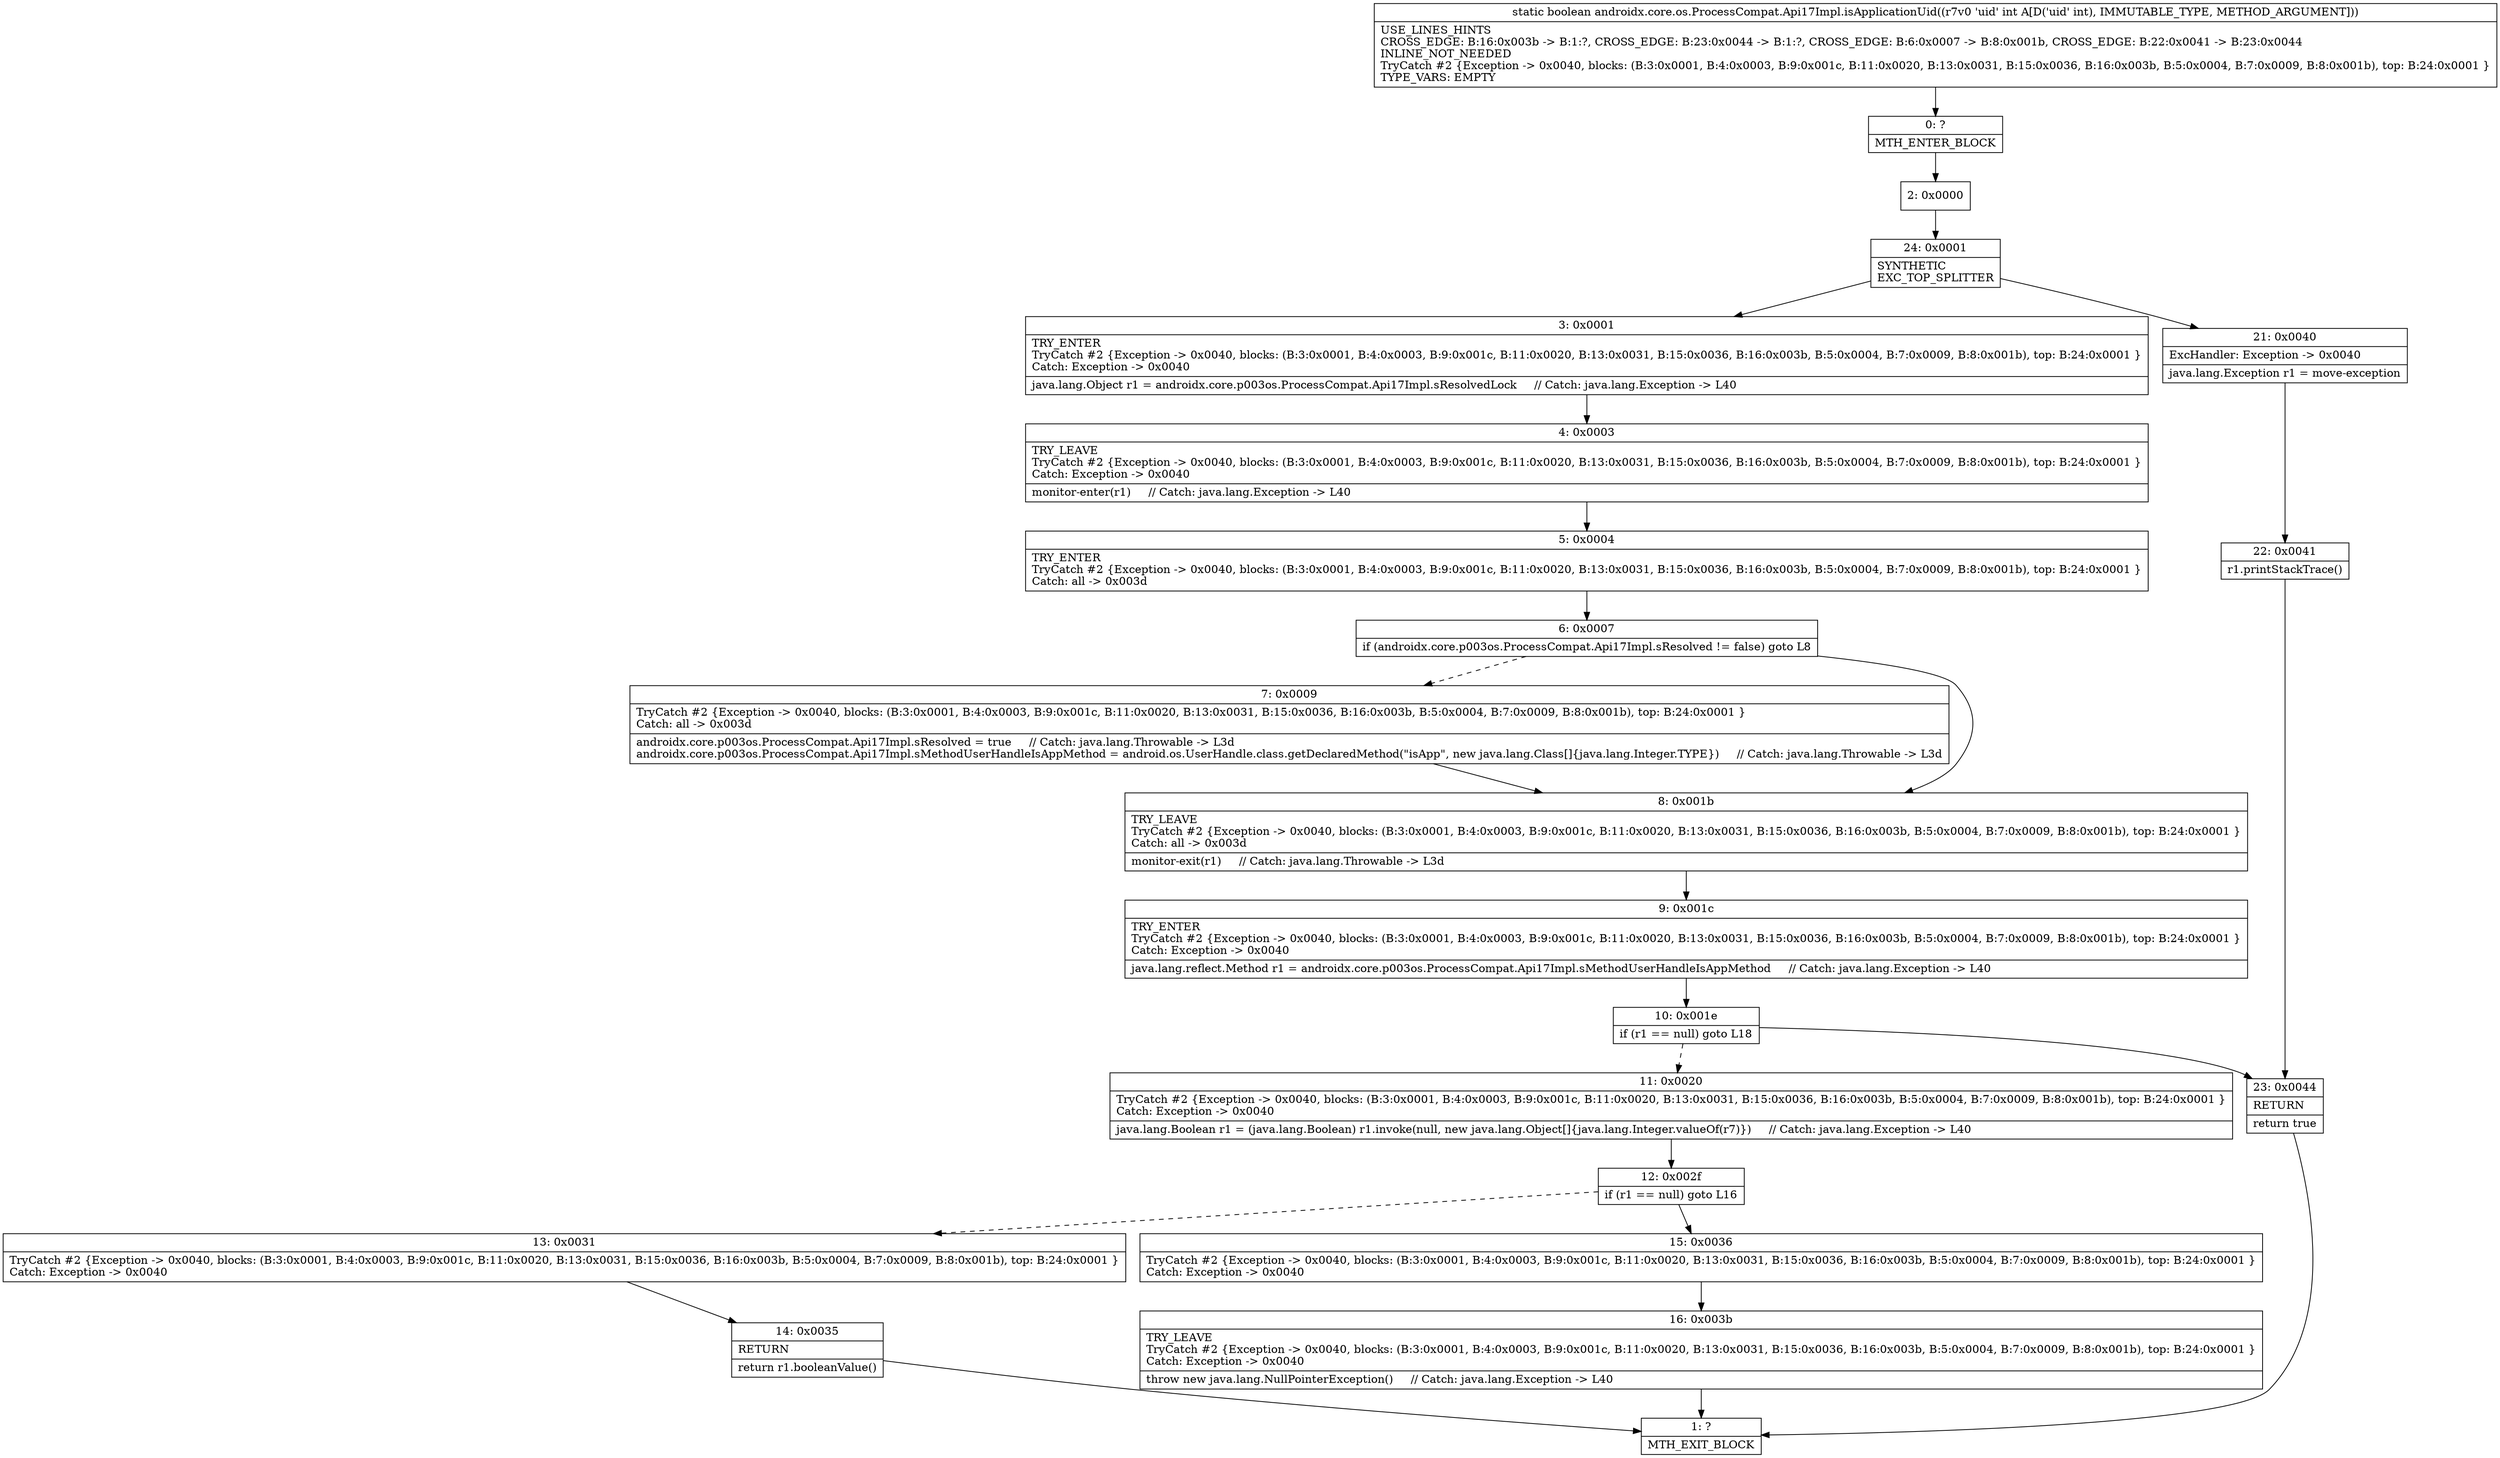 digraph "CFG forandroidx.core.os.ProcessCompat.Api17Impl.isApplicationUid(I)Z" {
Node_0 [shape=record,label="{0\:\ ?|MTH_ENTER_BLOCK\l}"];
Node_2 [shape=record,label="{2\:\ 0x0000}"];
Node_24 [shape=record,label="{24\:\ 0x0001|SYNTHETIC\lEXC_TOP_SPLITTER\l}"];
Node_3 [shape=record,label="{3\:\ 0x0001|TRY_ENTER\lTryCatch #2 \{Exception \-\> 0x0040, blocks: (B:3:0x0001, B:4:0x0003, B:9:0x001c, B:11:0x0020, B:13:0x0031, B:15:0x0036, B:16:0x003b, B:5:0x0004, B:7:0x0009, B:8:0x001b), top: B:24:0x0001 \}\lCatch: Exception \-\> 0x0040\l|java.lang.Object r1 = androidx.core.p003os.ProcessCompat.Api17Impl.sResolvedLock     \/\/ Catch: java.lang.Exception \-\> L40\l}"];
Node_4 [shape=record,label="{4\:\ 0x0003|TRY_LEAVE\lTryCatch #2 \{Exception \-\> 0x0040, blocks: (B:3:0x0001, B:4:0x0003, B:9:0x001c, B:11:0x0020, B:13:0x0031, B:15:0x0036, B:16:0x003b, B:5:0x0004, B:7:0x0009, B:8:0x001b), top: B:24:0x0001 \}\lCatch: Exception \-\> 0x0040\l|monitor\-enter(r1)     \/\/ Catch: java.lang.Exception \-\> L40\l}"];
Node_5 [shape=record,label="{5\:\ 0x0004|TRY_ENTER\lTryCatch #2 \{Exception \-\> 0x0040, blocks: (B:3:0x0001, B:4:0x0003, B:9:0x001c, B:11:0x0020, B:13:0x0031, B:15:0x0036, B:16:0x003b, B:5:0x0004, B:7:0x0009, B:8:0x001b), top: B:24:0x0001 \}\lCatch: all \-\> 0x003d\l}"];
Node_6 [shape=record,label="{6\:\ 0x0007|if (androidx.core.p003os.ProcessCompat.Api17Impl.sResolved != false) goto L8\l}"];
Node_7 [shape=record,label="{7\:\ 0x0009|TryCatch #2 \{Exception \-\> 0x0040, blocks: (B:3:0x0001, B:4:0x0003, B:9:0x001c, B:11:0x0020, B:13:0x0031, B:15:0x0036, B:16:0x003b, B:5:0x0004, B:7:0x0009, B:8:0x001b), top: B:24:0x0001 \}\lCatch: all \-\> 0x003d\l|androidx.core.p003os.ProcessCompat.Api17Impl.sResolved = true     \/\/ Catch: java.lang.Throwable \-\> L3d\landroidx.core.p003os.ProcessCompat.Api17Impl.sMethodUserHandleIsAppMethod = android.os.UserHandle.class.getDeclaredMethod(\"isApp\", new java.lang.Class[]\{java.lang.Integer.TYPE\})     \/\/ Catch: java.lang.Throwable \-\> L3d\l}"];
Node_8 [shape=record,label="{8\:\ 0x001b|TRY_LEAVE\lTryCatch #2 \{Exception \-\> 0x0040, blocks: (B:3:0x0001, B:4:0x0003, B:9:0x001c, B:11:0x0020, B:13:0x0031, B:15:0x0036, B:16:0x003b, B:5:0x0004, B:7:0x0009, B:8:0x001b), top: B:24:0x0001 \}\lCatch: all \-\> 0x003d\l|monitor\-exit(r1)     \/\/ Catch: java.lang.Throwable \-\> L3d\l}"];
Node_9 [shape=record,label="{9\:\ 0x001c|TRY_ENTER\lTryCatch #2 \{Exception \-\> 0x0040, blocks: (B:3:0x0001, B:4:0x0003, B:9:0x001c, B:11:0x0020, B:13:0x0031, B:15:0x0036, B:16:0x003b, B:5:0x0004, B:7:0x0009, B:8:0x001b), top: B:24:0x0001 \}\lCatch: Exception \-\> 0x0040\l|java.lang.reflect.Method r1 = androidx.core.p003os.ProcessCompat.Api17Impl.sMethodUserHandleIsAppMethod     \/\/ Catch: java.lang.Exception \-\> L40\l}"];
Node_10 [shape=record,label="{10\:\ 0x001e|if (r1 == null) goto L18\l}"];
Node_11 [shape=record,label="{11\:\ 0x0020|TryCatch #2 \{Exception \-\> 0x0040, blocks: (B:3:0x0001, B:4:0x0003, B:9:0x001c, B:11:0x0020, B:13:0x0031, B:15:0x0036, B:16:0x003b, B:5:0x0004, B:7:0x0009, B:8:0x001b), top: B:24:0x0001 \}\lCatch: Exception \-\> 0x0040\l|java.lang.Boolean r1 = (java.lang.Boolean) r1.invoke(null, new java.lang.Object[]\{java.lang.Integer.valueOf(r7)\})     \/\/ Catch: java.lang.Exception \-\> L40\l}"];
Node_12 [shape=record,label="{12\:\ 0x002f|if (r1 == null) goto L16\l}"];
Node_13 [shape=record,label="{13\:\ 0x0031|TryCatch #2 \{Exception \-\> 0x0040, blocks: (B:3:0x0001, B:4:0x0003, B:9:0x001c, B:11:0x0020, B:13:0x0031, B:15:0x0036, B:16:0x003b, B:5:0x0004, B:7:0x0009, B:8:0x001b), top: B:24:0x0001 \}\lCatch: Exception \-\> 0x0040\l}"];
Node_14 [shape=record,label="{14\:\ 0x0035|RETURN\l|return r1.booleanValue()\l}"];
Node_1 [shape=record,label="{1\:\ ?|MTH_EXIT_BLOCK\l}"];
Node_15 [shape=record,label="{15\:\ 0x0036|TryCatch #2 \{Exception \-\> 0x0040, blocks: (B:3:0x0001, B:4:0x0003, B:9:0x001c, B:11:0x0020, B:13:0x0031, B:15:0x0036, B:16:0x003b, B:5:0x0004, B:7:0x0009, B:8:0x001b), top: B:24:0x0001 \}\lCatch: Exception \-\> 0x0040\l}"];
Node_16 [shape=record,label="{16\:\ 0x003b|TRY_LEAVE\lTryCatch #2 \{Exception \-\> 0x0040, blocks: (B:3:0x0001, B:4:0x0003, B:9:0x001c, B:11:0x0020, B:13:0x0031, B:15:0x0036, B:16:0x003b, B:5:0x0004, B:7:0x0009, B:8:0x001b), top: B:24:0x0001 \}\lCatch: Exception \-\> 0x0040\l|throw new java.lang.NullPointerException()     \/\/ Catch: java.lang.Exception \-\> L40\l}"];
Node_23 [shape=record,label="{23\:\ 0x0044|RETURN\l|return true\l}"];
Node_21 [shape=record,label="{21\:\ 0x0040|ExcHandler: Exception \-\> 0x0040\l|java.lang.Exception r1 = move\-exception\l}"];
Node_22 [shape=record,label="{22\:\ 0x0041|r1.printStackTrace()\l}"];
MethodNode[shape=record,label="{static boolean androidx.core.os.ProcessCompat.Api17Impl.isApplicationUid((r7v0 'uid' int A[D('uid' int), IMMUTABLE_TYPE, METHOD_ARGUMENT]))  | USE_LINES_HINTS\lCROSS_EDGE: B:16:0x003b \-\> B:1:?, CROSS_EDGE: B:23:0x0044 \-\> B:1:?, CROSS_EDGE: B:6:0x0007 \-\> B:8:0x001b, CROSS_EDGE: B:22:0x0041 \-\> B:23:0x0044\lINLINE_NOT_NEEDED\lTryCatch #2 \{Exception \-\> 0x0040, blocks: (B:3:0x0001, B:4:0x0003, B:9:0x001c, B:11:0x0020, B:13:0x0031, B:15:0x0036, B:16:0x003b, B:5:0x0004, B:7:0x0009, B:8:0x001b), top: B:24:0x0001 \}\lTYPE_VARS: EMPTY\l}"];
MethodNode -> Node_0;Node_0 -> Node_2;
Node_2 -> Node_24;
Node_24 -> Node_3;
Node_24 -> Node_21;
Node_3 -> Node_4;
Node_4 -> Node_5;
Node_5 -> Node_6;
Node_6 -> Node_7[style=dashed];
Node_6 -> Node_8;
Node_7 -> Node_8;
Node_8 -> Node_9;
Node_9 -> Node_10;
Node_10 -> Node_11[style=dashed];
Node_10 -> Node_23;
Node_11 -> Node_12;
Node_12 -> Node_13[style=dashed];
Node_12 -> Node_15;
Node_13 -> Node_14;
Node_14 -> Node_1;
Node_15 -> Node_16;
Node_16 -> Node_1;
Node_23 -> Node_1;
Node_21 -> Node_22;
Node_22 -> Node_23;
}

